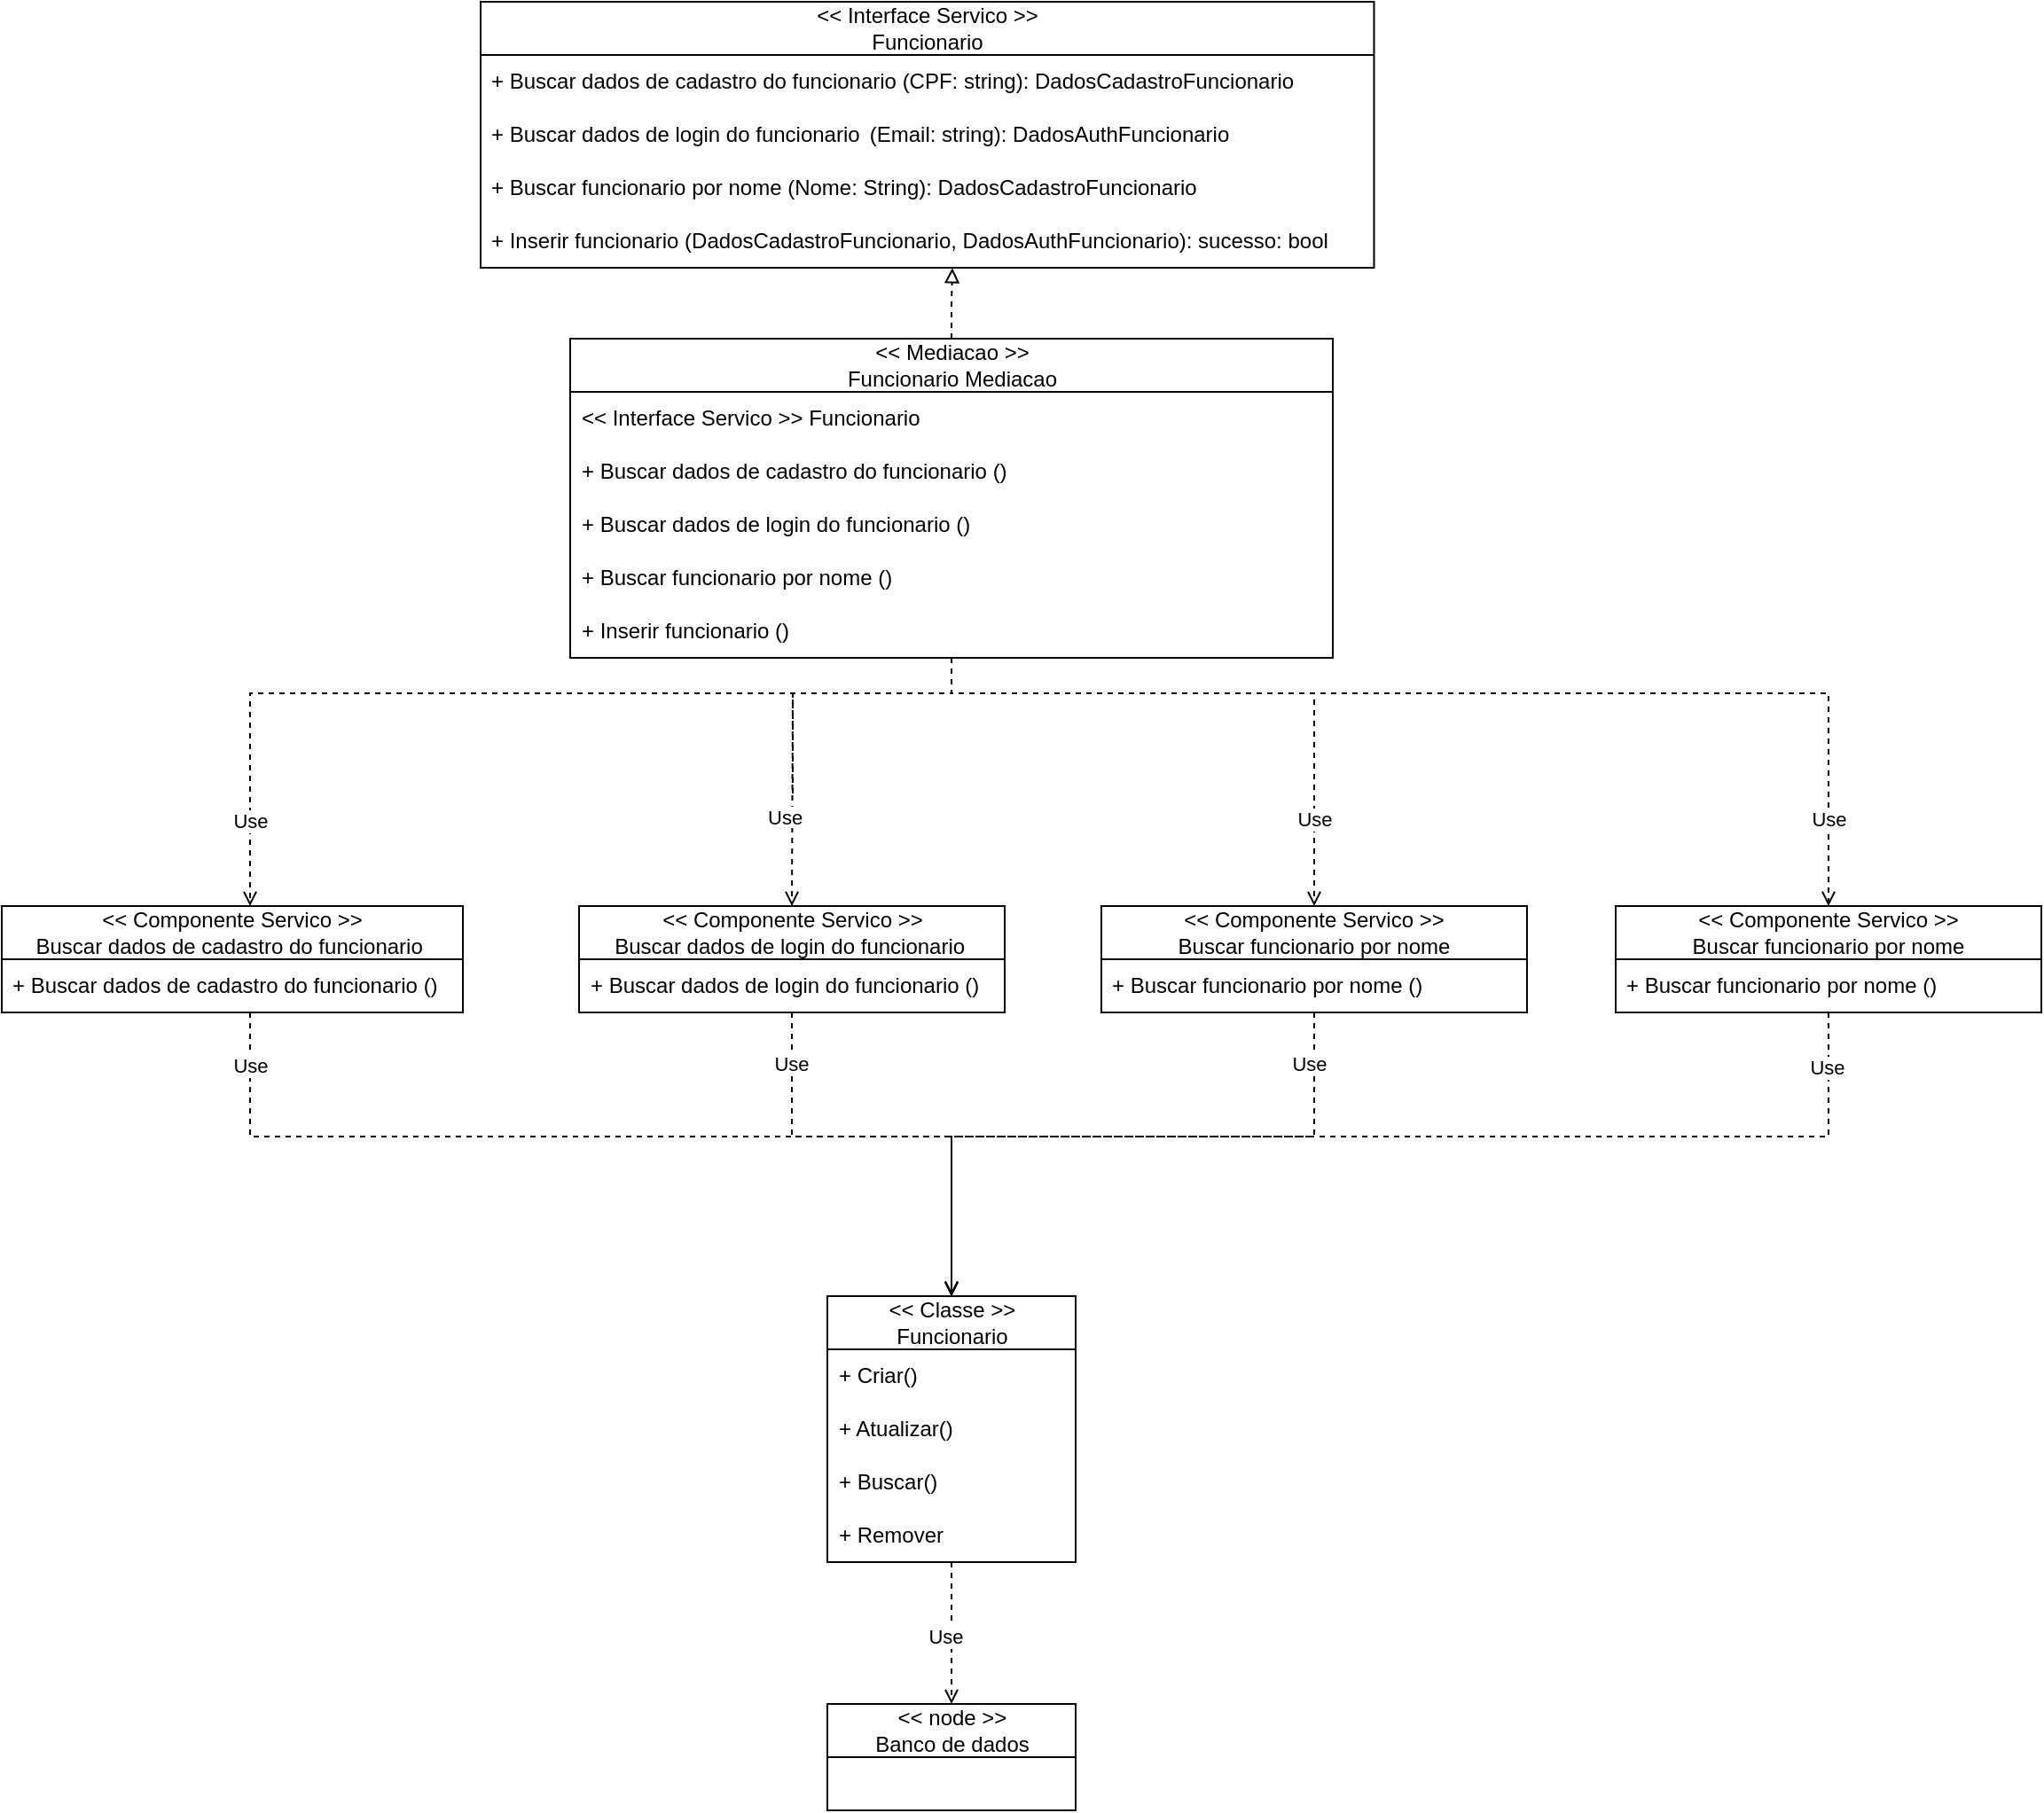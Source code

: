<mxfile version="24.7.17">
  <diagram name="Página-1" id="KRQjeIOYZsAa_3LlogiB">
    <mxGraphModel dx="2140" dy="786" grid="1" gridSize="10" guides="1" tooltips="1" connect="1" arrows="1" fold="1" page="1" pageScale="1" pageWidth="827" pageHeight="1169" math="0" shadow="0">
      <root>
        <mxCell id="0" />
        <mxCell id="1" parent="0" />
        <mxCell id="IQrroqJaxl3xvuF_2TBO-1" value="&amp;lt;&amp;lt; Interface Servico &amp;gt;&amp;gt;&lt;div&gt;Funcionario&lt;/div&gt;" style="swimlane;fontStyle=0;childLayout=stackLayout;horizontal=1;startSize=30;horizontalStack=0;resizeParent=1;resizeParentMax=0;resizeLast=0;collapsible=1;marginBottom=0;whiteSpace=wrap;html=1;" parent="1" vertex="1">
          <mxGeometry x="200" y="10" width="503.75" height="150" as="geometry" />
        </mxCell>
        <mxCell id="IQrroqJaxl3xvuF_2TBO-2" value="+ Buscar dados de cadastro do funcionario (CPF: string): DadosCadastroFuncionario" style="text;strokeColor=none;fillColor=none;align=left;verticalAlign=middle;spacingLeft=4;spacingRight=4;overflow=hidden;points=[[0,0.5],[1,0.5]];portConstraint=eastwest;rotatable=0;whiteSpace=wrap;html=1;" parent="IQrroqJaxl3xvuF_2TBO-1" vertex="1">
          <mxGeometry y="30" width="503.75" height="30" as="geometry" />
        </mxCell>
        <mxCell id="IQrroqJaxl3xvuF_2TBO-3" value="+ Buscar dados de login do funcionario &lt;span style=&quot;white-space: pre;&quot;&gt;&#x9;&lt;/span&gt;(Email: string): DadosAuthFuncionario" style="text;strokeColor=none;fillColor=none;align=left;verticalAlign=middle;spacingLeft=4;spacingRight=4;overflow=hidden;points=[[0,0.5],[1,0.5]];portConstraint=eastwest;rotatable=0;whiteSpace=wrap;html=1;" parent="IQrroqJaxl3xvuF_2TBO-1" vertex="1">
          <mxGeometry y="60" width="503.75" height="30" as="geometry" />
        </mxCell>
        <mxCell id="IQrroqJaxl3xvuF_2TBO-4" value="+ Buscar funcionario por nome (Nome: String):&amp;nbsp;DadosCadastroFuncionario" style="text;strokeColor=none;fillColor=none;align=left;verticalAlign=middle;spacingLeft=4;spacingRight=4;overflow=hidden;points=[[0,0.5],[1,0.5]];portConstraint=eastwest;rotatable=0;whiteSpace=wrap;html=1;" parent="IQrroqJaxl3xvuF_2TBO-1" vertex="1">
          <mxGeometry y="90" width="503.75" height="30" as="geometry" />
        </mxCell>
        <mxCell id="L0l_3oTJU_ReCK1omFYl-1" value="+ Inserir funcionario&amp;nbsp;(DadosCadastroFuncionario, DadosAuthFuncionario): sucesso: bool" style="text;strokeColor=none;fillColor=none;align=left;verticalAlign=middle;spacingLeft=4;spacingRight=4;overflow=hidden;points=[[0,0.5],[1,0.5]];portConstraint=eastwest;rotatable=0;whiteSpace=wrap;html=1;" vertex="1" parent="IQrroqJaxl3xvuF_2TBO-1">
          <mxGeometry y="120" width="503.75" height="30" as="geometry" />
        </mxCell>
        <mxCell id="IQrroqJaxl3xvuF_2TBO-5" value="&amp;lt;&amp;lt; Mediacao &amp;gt;&amp;gt;&lt;br&gt;&lt;div&gt;&lt;span style=&quot;text-align: left; background-color: initial;&quot;&gt;Funcionario&lt;/span&gt;&amp;nbsp;Mediacao&lt;/div&gt;" style="swimlane;fontStyle=0;childLayout=stackLayout;horizontal=1;startSize=30;horizontalStack=0;resizeParent=1;resizeParentMax=0;resizeLast=0;collapsible=1;marginBottom=0;whiteSpace=wrap;html=1;" parent="1" vertex="1">
          <mxGeometry x="250.5" y="200" width="430" height="180" as="geometry" />
        </mxCell>
        <mxCell id="IQrroqJaxl3xvuF_2TBO-6" value="&amp;lt;&amp;lt; Interface Servico &amp;gt;&amp;gt; Funcionario" style="text;strokeColor=none;fillColor=none;align=left;verticalAlign=middle;spacingLeft=4;spacingRight=4;overflow=hidden;points=[[0,0.5],[1,0.5]];portConstraint=eastwest;rotatable=0;whiteSpace=wrap;html=1;" parent="IQrroqJaxl3xvuF_2TBO-5" vertex="1">
          <mxGeometry y="30" width="430" height="30" as="geometry" />
        </mxCell>
        <mxCell id="IQrroqJaxl3xvuF_2TBO-7" value="+ Buscar dados de cadastro do funcionario ()" style="text;strokeColor=none;fillColor=none;align=left;verticalAlign=middle;spacingLeft=4;spacingRight=4;overflow=hidden;points=[[0,0.5],[1,0.5]];portConstraint=eastwest;rotatable=0;whiteSpace=wrap;html=1;" parent="IQrroqJaxl3xvuF_2TBO-5" vertex="1">
          <mxGeometry y="60" width="430" height="30" as="geometry" />
        </mxCell>
        <mxCell id="IQrroqJaxl3xvuF_2TBO-8" value="+ Buscar dados de login do funcionario ()" style="text;strokeColor=none;fillColor=none;align=left;verticalAlign=middle;spacingLeft=4;spacingRight=4;overflow=hidden;points=[[0,0.5],[1,0.5]];portConstraint=eastwest;rotatable=0;whiteSpace=wrap;html=1;" parent="IQrroqJaxl3xvuF_2TBO-5" vertex="1">
          <mxGeometry y="90" width="430" height="30" as="geometry" />
        </mxCell>
        <mxCell id="L0l_3oTJU_ReCK1omFYl-3" value="+ Buscar funcionario por nome ()" style="text;strokeColor=none;fillColor=none;align=left;verticalAlign=middle;spacingLeft=4;spacingRight=4;overflow=hidden;points=[[0,0.5],[1,0.5]];portConstraint=eastwest;rotatable=0;whiteSpace=wrap;html=1;" vertex="1" parent="IQrroqJaxl3xvuF_2TBO-5">
          <mxGeometry y="120" width="430" height="30" as="geometry" />
        </mxCell>
        <mxCell id="IQrroqJaxl3xvuF_2TBO-9" value="+ Inserir funcionario ()" style="text;strokeColor=none;fillColor=none;align=left;verticalAlign=middle;spacingLeft=4;spacingRight=4;overflow=hidden;points=[[0,0.5],[1,0.5]];portConstraint=eastwest;rotatable=0;whiteSpace=wrap;html=1;" parent="IQrroqJaxl3xvuF_2TBO-5" vertex="1">
          <mxGeometry y="150" width="430" height="30" as="geometry" />
        </mxCell>
        <mxCell id="IQrroqJaxl3xvuF_2TBO-11" style="edgeStyle=orthogonalEdgeStyle;rounded=0;orthogonalLoop=1;jettySize=auto;html=1;dashed=1;endArrow=block;endFill=0;entryX=0.528;entryY=1.005;entryDx=0;entryDy=0;entryPerimeter=0;" parent="1" source="IQrroqJaxl3xvuF_2TBO-5" target="L0l_3oTJU_ReCK1omFYl-1" edge="1">
          <mxGeometry relative="1" as="geometry">
            <mxPoint x="467" y="160" as="targetPoint" />
          </mxGeometry>
        </mxCell>
        <mxCell id="IQrroqJaxl3xvuF_2TBO-12" value="&amp;lt;&amp;lt; Componente Servico &amp;gt;&amp;gt;&lt;div&gt;&lt;span style=&quot;text-align: left;&quot;&gt;Buscar dados de cadastro do funcionario&amp;nbsp;&lt;/span&gt;&lt;br&gt;&lt;/div&gt;" style="swimlane;fontStyle=0;childLayout=stackLayout;horizontal=1;startSize=30;horizontalStack=0;resizeParent=1;resizeParentMax=0;resizeLast=0;collapsible=1;marginBottom=0;whiteSpace=wrap;html=1;" parent="1" vertex="1">
          <mxGeometry x="-70" y="520" width="260" height="60" as="geometry" />
        </mxCell>
        <mxCell id="IQrroqJaxl3xvuF_2TBO-13" value="+ Buscar dados de cadastro do funcionario ()" style="text;strokeColor=none;fillColor=none;align=left;verticalAlign=middle;spacingLeft=4;spacingRight=4;overflow=hidden;points=[[0,0.5],[1,0.5]];portConstraint=eastwest;rotatable=0;whiteSpace=wrap;html=1;" parent="IQrroqJaxl3xvuF_2TBO-12" vertex="1">
          <mxGeometry y="30" width="260" height="30" as="geometry" />
        </mxCell>
        <mxCell id="IQrroqJaxl3xvuF_2TBO-24" value="&amp;lt;&amp;lt; Componente Servico &amp;gt;&amp;gt;&lt;div&gt;&lt;span style=&quot;text-align: left;&quot;&gt;Buscar dados de login do funcionario&amp;nbsp;&lt;/span&gt;&lt;br&gt;&lt;/div&gt;" style="swimlane;fontStyle=0;childLayout=stackLayout;horizontal=1;startSize=30;horizontalStack=0;resizeParent=1;resizeParentMax=0;resizeLast=0;collapsible=1;marginBottom=0;whiteSpace=wrap;html=1;" parent="1" vertex="1">
          <mxGeometry x="255.5" y="520" width="240" height="60" as="geometry" />
        </mxCell>
        <mxCell id="IQrroqJaxl3xvuF_2TBO-25" value="+ Buscar dados de login do funcionario ()" style="text;strokeColor=none;fillColor=none;align=left;verticalAlign=middle;spacingLeft=4;spacingRight=4;overflow=hidden;points=[[0,0.5],[1,0.5]];portConstraint=eastwest;rotatable=0;whiteSpace=wrap;html=1;" parent="IQrroqJaxl3xvuF_2TBO-24" vertex="1">
          <mxGeometry y="30" width="240" height="30" as="geometry" />
        </mxCell>
        <mxCell id="IQrroqJaxl3xvuF_2TBO-26" value="&amp;lt;&amp;lt; Componente Servico &amp;gt;&amp;gt;&lt;div&gt;&lt;span style=&quot;text-align: left;&quot;&gt;Buscar funcionario por nome&lt;/span&gt;&lt;br&gt;&lt;/div&gt;" style="swimlane;fontStyle=0;childLayout=stackLayout;horizontal=1;startSize=30;horizontalStack=0;resizeParent=1;resizeParentMax=0;resizeLast=0;collapsible=1;marginBottom=0;whiteSpace=wrap;html=1;" parent="1" vertex="1">
          <mxGeometry x="550" y="520" width="240" height="60" as="geometry" />
        </mxCell>
        <mxCell id="IQrroqJaxl3xvuF_2TBO-27" value="+ Buscar funcionario por nome ()" style="text;strokeColor=none;fillColor=none;align=left;verticalAlign=middle;spacingLeft=4;spacingRight=4;overflow=hidden;points=[[0,0.5],[1,0.5]];portConstraint=eastwest;rotatable=0;whiteSpace=wrap;html=1;" parent="IQrroqJaxl3xvuF_2TBO-26" vertex="1">
          <mxGeometry y="30" width="240" height="30" as="geometry" />
        </mxCell>
        <mxCell id="IQrroqJaxl3xvuF_2TBO-29" style="edgeStyle=orthogonalEdgeStyle;rounded=0;orthogonalLoop=1;jettySize=auto;html=1;endArrow=open;endFill=0;dashed=1;" parent="1" source="IQrroqJaxl3xvuF_2TBO-9" edge="1">
          <mxGeometry relative="1" as="geometry">
            <Array as="points">
              <mxPoint x="466" y="400" />
              <mxPoint x="70" y="400" />
              <mxPoint x="70" y="520" />
            </Array>
            <mxPoint x="70" y="520" as="targetPoint" />
          </mxGeometry>
        </mxCell>
        <mxCell id="IQrroqJaxl3xvuF_2TBO-32" style="edgeStyle=orthogonalEdgeStyle;rounded=0;orthogonalLoop=1;jettySize=auto;html=1;entryX=0.5;entryY=0;entryDx=0;entryDy=0;dashed=1;endArrow=open;endFill=0;" parent="1" source="L0l_3oTJU_ReCK1omFYl-9" target="IQrroqJaxl3xvuF_2TBO-24" edge="1">
          <mxGeometry relative="1" as="geometry">
            <Array as="points">
              <mxPoint x="376" y="400" />
              <mxPoint x="376" y="400" />
            </Array>
          </mxGeometry>
        </mxCell>
        <mxCell id="IQrroqJaxl3xvuF_2TBO-33" style="edgeStyle=orthogonalEdgeStyle;rounded=0;orthogonalLoop=1;jettySize=auto;html=1;entryX=0.5;entryY=0;entryDx=0;entryDy=0;dashed=1;endArrow=open;endFill=0;" parent="1" source="IQrroqJaxl3xvuF_2TBO-9" target="IQrroqJaxl3xvuF_2TBO-26" edge="1">
          <mxGeometry relative="1" as="geometry">
            <Array as="points">
              <mxPoint x="466" y="400" />
              <mxPoint x="670" y="400" />
            </Array>
          </mxGeometry>
        </mxCell>
        <mxCell id="IQrroqJaxl3xvuF_2TBO-35" value="Use" style="edgeLabel;html=1;align=center;verticalAlign=middle;resizable=0;points=[];" parent="1" vertex="1" connectable="0">
          <mxGeometry x="70.0" y="471.473" as="geometry" />
        </mxCell>
        <mxCell id="IQrroqJaxl3xvuF_2TBO-36" value="Use" style="edgeLabel;html=1;align=center;verticalAlign=middle;resizable=0;points=[];" parent="1" vertex="1" connectable="0">
          <mxGeometry x="220.0" y="460.003" as="geometry">
            <mxPoint x="450" y="11" as="offset" />
          </mxGeometry>
        </mxCell>
        <mxCell id="IQrroqJaxl3xvuF_2TBO-37" value="&amp;lt;&amp;lt; Classe &amp;gt;&amp;gt;&lt;div&gt;Funcionario&lt;/div&gt;" style="swimlane;fontStyle=0;childLayout=stackLayout;horizontal=1;startSize=30;horizontalStack=0;resizeParent=1;resizeParentMax=0;resizeLast=0;collapsible=1;marginBottom=0;whiteSpace=wrap;html=1;" parent="1" vertex="1">
          <mxGeometry x="395.5" y="740" width="140" height="150" as="geometry" />
        </mxCell>
        <mxCell id="IQrroqJaxl3xvuF_2TBO-38" value="+ Criar()&lt;span style=&quot;white-space: pre;&quot;&gt;&#x9;&lt;/span&gt;" style="text;strokeColor=none;fillColor=none;align=left;verticalAlign=middle;spacingLeft=4;spacingRight=4;overflow=hidden;points=[[0,0.5],[1,0.5]];portConstraint=eastwest;rotatable=0;whiteSpace=wrap;html=1;" parent="IQrroqJaxl3xvuF_2TBO-37" vertex="1">
          <mxGeometry y="30" width="140" height="30" as="geometry" />
        </mxCell>
        <mxCell id="IQrroqJaxl3xvuF_2TBO-39" value="+ Atualizar()" style="text;strokeColor=none;fillColor=none;align=left;verticalAlign=middle;spacingLeft=4;spacingRight=4;overflow=hidden;points=[[0,0.5],[1,0.5]];portConstraint=eastwest;rotatable=0;whiteSpace=wrap;html=1;" parent="IQrroqJaxl3xvuF_2TBO-37" vertex="1">
          <mxGeometry y="60" width="140" height="30" as="geometry" />
        </mxCell>
        <mxCell id="IQrroqJaxl3xvuF_2TBO-42" value="+ Buscar()" style="text;strokeColor=none;fillColor=none;align=left;verticalAlign=middle;spacingLeft=4;spacingRight=4;overflow=hidden;points=[[0,0.5],[1,0.5]];portConstraint=eastwest;rotatable=0;whiteSpace=wrap;html=1;" parent="IQrroqJaxl3xvuF_2TBO-37" vertex="1">
          <mxGeometry y="90" width="140" height="30" as="geometry" />
        </mxCell>
        <mxCell id="IQrroqJaxl3xvuF_2TBO-40" value="+ Remover" style="text;strokeColor=none;fillColor=none;align=left;verticalAlign=middle;spacingLeft=4;spacingRight=4;overflow=hidden;points=[[0,0.5],[1,0.5]];portConstraint=eastwest;rotatable=0;whiteSpace=wrap;html=1;" parent="IQrroqJaxl3xvuF_2TBO-37" vertex="1">
          <mxGeometry y="120" width="140" height="30" as="geometry" />
        </mxCell>
        <mxCell id="IQrroqJaxl3xvuF_2TBO-43" style="edgeStyle=orthogonalEdgeStyle;rounded=0;orthogonalLoop=1;jettySize=auto;html=1;entryX=0.5;entryY=0;entryDx=0;entryDy=0;dashed=1;endArrow=open;endFill=0;" parent="1" source="IQrroqJaxl3xvuF_2TBO-25" target="IQrroqJaxl3xvuF_2TBO-37" edge="1">
          <mxGeometry relative="1" as="geometry">
            <Array as="points">
              <mxPoint x="376" y="650" />
              <mxPoint x="466" y="650" />
            </Array>
          </mxGeometry>
        </mxCell>
        <mxCell id="IQrroqJaxl3xvuF_2TBO-44" style="edgeStyle=orthogonalEdgeStyle;rounded=0;orthogonalLoop=1;jettySize=auto;html=1;entryX=0.5;entryY=0;entryDx=0;entryDy=0;dashed=1;endArrow=open;endFill=0;" parent="1" source="IQrroqJaxl3xvuF_2TBO-13" target="IQrroqJaxl3xvuF_2TBO-37" edge="1">
          <mxGeometry relative="1" as="geometry">
            <Array as="points">
              <mxPoint x="70" y="650" />
              <mxPoint x="466" y="650" />
            </Array>
          </mxGeometry>
        </mxCell>
        <mxCell id="IQrroqJaxl3xvuF_2TBO-45" style="edgeStyle=orthogonalEdgeStyle;rounded=0;orthogonalLoop=1;jettySize=auto;html=1;entryX=0.5;entryY=0;entryDx=0;entryDy=0;dashed=1;endArrow=open;endFill=0;" parent="1" source="IQrroqJaxl3xvuF_2TBO-27" target="IQrroqJaxl3xvuF_2TBO-37" edge="1">
          <mxGeometry relative="1" as="geometry">
            <Array as="points">
              <mxPoint x="670" y="650" />
              <mxPoint x="466" y="650" />
            </Array>
          </mxGeometry>
        </mxCell>
        <mxCell id="IQrroqJaxl3xvuF_2TBO-46" value="Use" style="edgeLabel;html=1;align=center;verticalAlign=middle;resizable=0;points=[];" parent="1" vertex="1" connectable="0">
          <mxGeometry x="70.0" y="610.003" as="geometry" />
        </mxCell>
        <mxCell id="IQrroqJaxl3xvuF_2TBO-47" value="Use" style="edgeLabel;html=1;align=center;verticalAlign=middle;resizable=0;points=[];" parent="1" vertex="1" connectable="0">
          <mxGeometry x="100.0" y="471.473" as="geometry">
            <mxPoint x="275" y="137" as="offset" />
          </mxGeometry>
        </mxCell>
        <mxCell id="IQrroqJaxl3xvuF_2TBO-48" value="Use" style="edgeLabel;html=1;align=center;verticalAlign=middle;resizable=0;points=[];" parent="1" vertex="1" connectable="0">
          <mxGeometry x="100.0" y="490.003" as="geometry">
            <mxPoint x="567" y="119" as="offset" />
          </mxGeometry>
        </mxCell>
        <mxCell id="IQrroqJaxl3xvuF_2TBO-49" value="&amp;lt;&amp;lt; node &amp;gt;&amp;gt;&lt;div&gt;Banco de dados&lt;/div&gt;" style="swimlane;fontStyle=0;childLayout=stackLayout;horizontal=1;startSize=30;horizontalStack=0;resizeParent=1;resizeParentMax=0;resizeLast=0;collapsible=1;marginBottom=0;whiteSpace=wrap;html=1;" parent="1" vertex="1">
          <mxGeometry x="395.5" y="970" width="140" height="60" as="geometry" />
        </mxCell>
        <mxCell id="IQrroqJaxl3xvuF_2TBO-53" style="edgeStyle=orthogonalEdgeStyle;rounded=0;orthogonalLoop=1;jettySize=auto;html=1;entryX=0.5;entryY=0;entryDx=0;entryDy=0;dashed=1;endArrow=open;endFill=0;" parent="1" source="IQrroqJaxl3xvuF_2TBO-40" target="IQrroqJaxl3xvuF_2TBO-49" edge="1">
          <mxGeometry relative="1" as="geometry">
            <Array as="points">
              <mxPoint x="466" y="910" />
              <mxPoint x="466" y="910" />
            </Array>
          </mxGeometry>
        </mxCell>
        <mxCell id="IQrroqJaxl3xvuF_2TBO-54" value="Use" style="edgeLabel;html=1;align=center;verticalAlign=middle;resizable=0;points=[];" parent="1" vertex="1" connectable="0">
          <mxGeometry x="340.0" y="670.003" as="geometry">
            <mxPoint x="122" y="262" as="offset" />
          </mxGeometry>
        </mxCell>
        <mxCell id="L0l_3oTJU_ReCK1omFYl-4" value="&amp;lt;&amp;lt; Componente Servico &amp;gt;&amp;gt;&lt;div&gt;&lt;span style=&quot;text-align: left;&quot;&gt;Buscar funcionario por nome&lt;/span&gt;&lt;br&gt;&lt;/div&gt;" style="swimlane;fontStyle=0;childLayout=stackLayout;horizontal=1;startSize=30;horizontalStack=0;resizeParent=1;resizeParentMax=0;resizeLast=0;collapsible=1;marginBottom=0;whiteSpace=wrap;html=1;" vertex="1" parent="1">
          <mxGeometry x="840" y="520" width="240" height="60" as="geometry" />
        </mxCell>
        <mxCell id="L0l_3oTJU_ReCK1omFYl-5" value="+ Buscar funcionario por nome ()" style="text;strokeColor=none;fillColor=none;align=left;verticalAlign=middle;spacingLeft=4;spacingRight=4;overflow=hidden;points=[[0,0.5],[1,0.5]];portConstraint=eastwest;rotatable=0;whiteSpace=wrap;html=1;" vertex="1" parent="L0l_3oTJU_ReCK1omFYl-4">
          <mxGeometry y="30" width="240" height="30" as="geometry" />
        </mxCell>
        <mxCell id="L0l_3oTJU_ReCK1omFYl-6" style="edgeStyle=orthogonalEdgeStyle;rounded=0;orthogonalLoop=1;jettySize=auto;html=1;entryX=0.5;entryY=0;entryDx=0;entryDy=0;dashed=1;endArrow=open;endFill=0;" edge="1" parent="1" source="IQrroqJaxl3xvuF_2TBO-9" target="L0l_3oTJU_ReCK1omFYl-4">
          <mxGeometry relative="1" as="geometry">
            <Array as="points">
              <mxPoint x="466" y="400" />
              <mxPoint x="960" y="400" />
            </Array>
          </mxGeometry>
        </mxCell>
        <mxCell id="L0l_3oTJU_ReCK1omFYl-8" value="&lt;span style=&quot;font-size: 11px; background-color: rgb(255, 255, 255);&quot;&gt;Use&lt;/span&gt;" style="text;html=1;align=center;verticalAlign=middle;resizable=0;points=[];autosize=1;strokeColor=none;fillColor=none;" vertex="1" parent="1">
          <mxGeometry x="940" y="456.47" width="40" height="30" as="geometry" />
        </mxCell>
        <mxCell id="L0l_3oTJU_ReCK1omFYl-9" value="&lt;span style=&quot;color: rgb(0, 0, 0); font-family: Helvetica; font-size: 11px; font-style: normal; font-variant-ligatures: normal; font-variant-caps: normal; font-weight: 400; letter-spacing: normal; orphans: 2; text-align: center; text-indent: 0px; text-transform: none; widows: 2; word-spacing: 0px; -webkit-text-stroke-width: 0px; white-space: nowrap; background-color: rgb(255, 255, 255); text-decoration-thickness: initial; text-decoration-style: initial; text-decoration-color: initial; display: inline !important; float: none;&quot;&gt;Use&lt;/span&gt;" style="text;whiteSpace=wrap;html=1;" vertex="1" parent="1">
          <mxGeometry x="360" y="456.47" width="50" height="40" as="geometry" />
        </mxCell>
        <mxCell id="L0l_3oTJU_ReCK1omFYl-11" style="edgeStyle=orthogonalEdgeStyle;rounded=0;orthogonalLoop=1;jettySize=auto;html=1;entryX=0.5;entryY=0;entryDx=0;entryDy=0;dashed=1;endArrow=open;endFill=0;" edge="1" parent="1" source="L0l_3oTJU_ReCK1omFYl-5" target="IQrroqJaxl3xvuF_2TBO-37">
          <mxGeometry relative="1" as="geometry">
            <Array as="points">
              <mxPoint x="960" y="650" />
              <mxPoint x="466" y="650" />
            </Array>
          </mxGeometry>
        </mxCell>
        <mxCell id="L0l_3oTJU_ReCK1omFYl-12" value="Use" style="edgeLabel;html=1;align=center;verticalAlign=middle;resizable=0;points=[];" vertex="1" connectable="0" parent="L0l_3oTJU_ReCK1omFYl-11">
          <mxGeometry x="-0.907" y="-1" relative="1" as="geometry">
            <mxPoint as="offset" />
          </mxGeometry>
        </mxCell>
      </root>
    </mxGraphModel>
  </diagram>
</mxfile>
